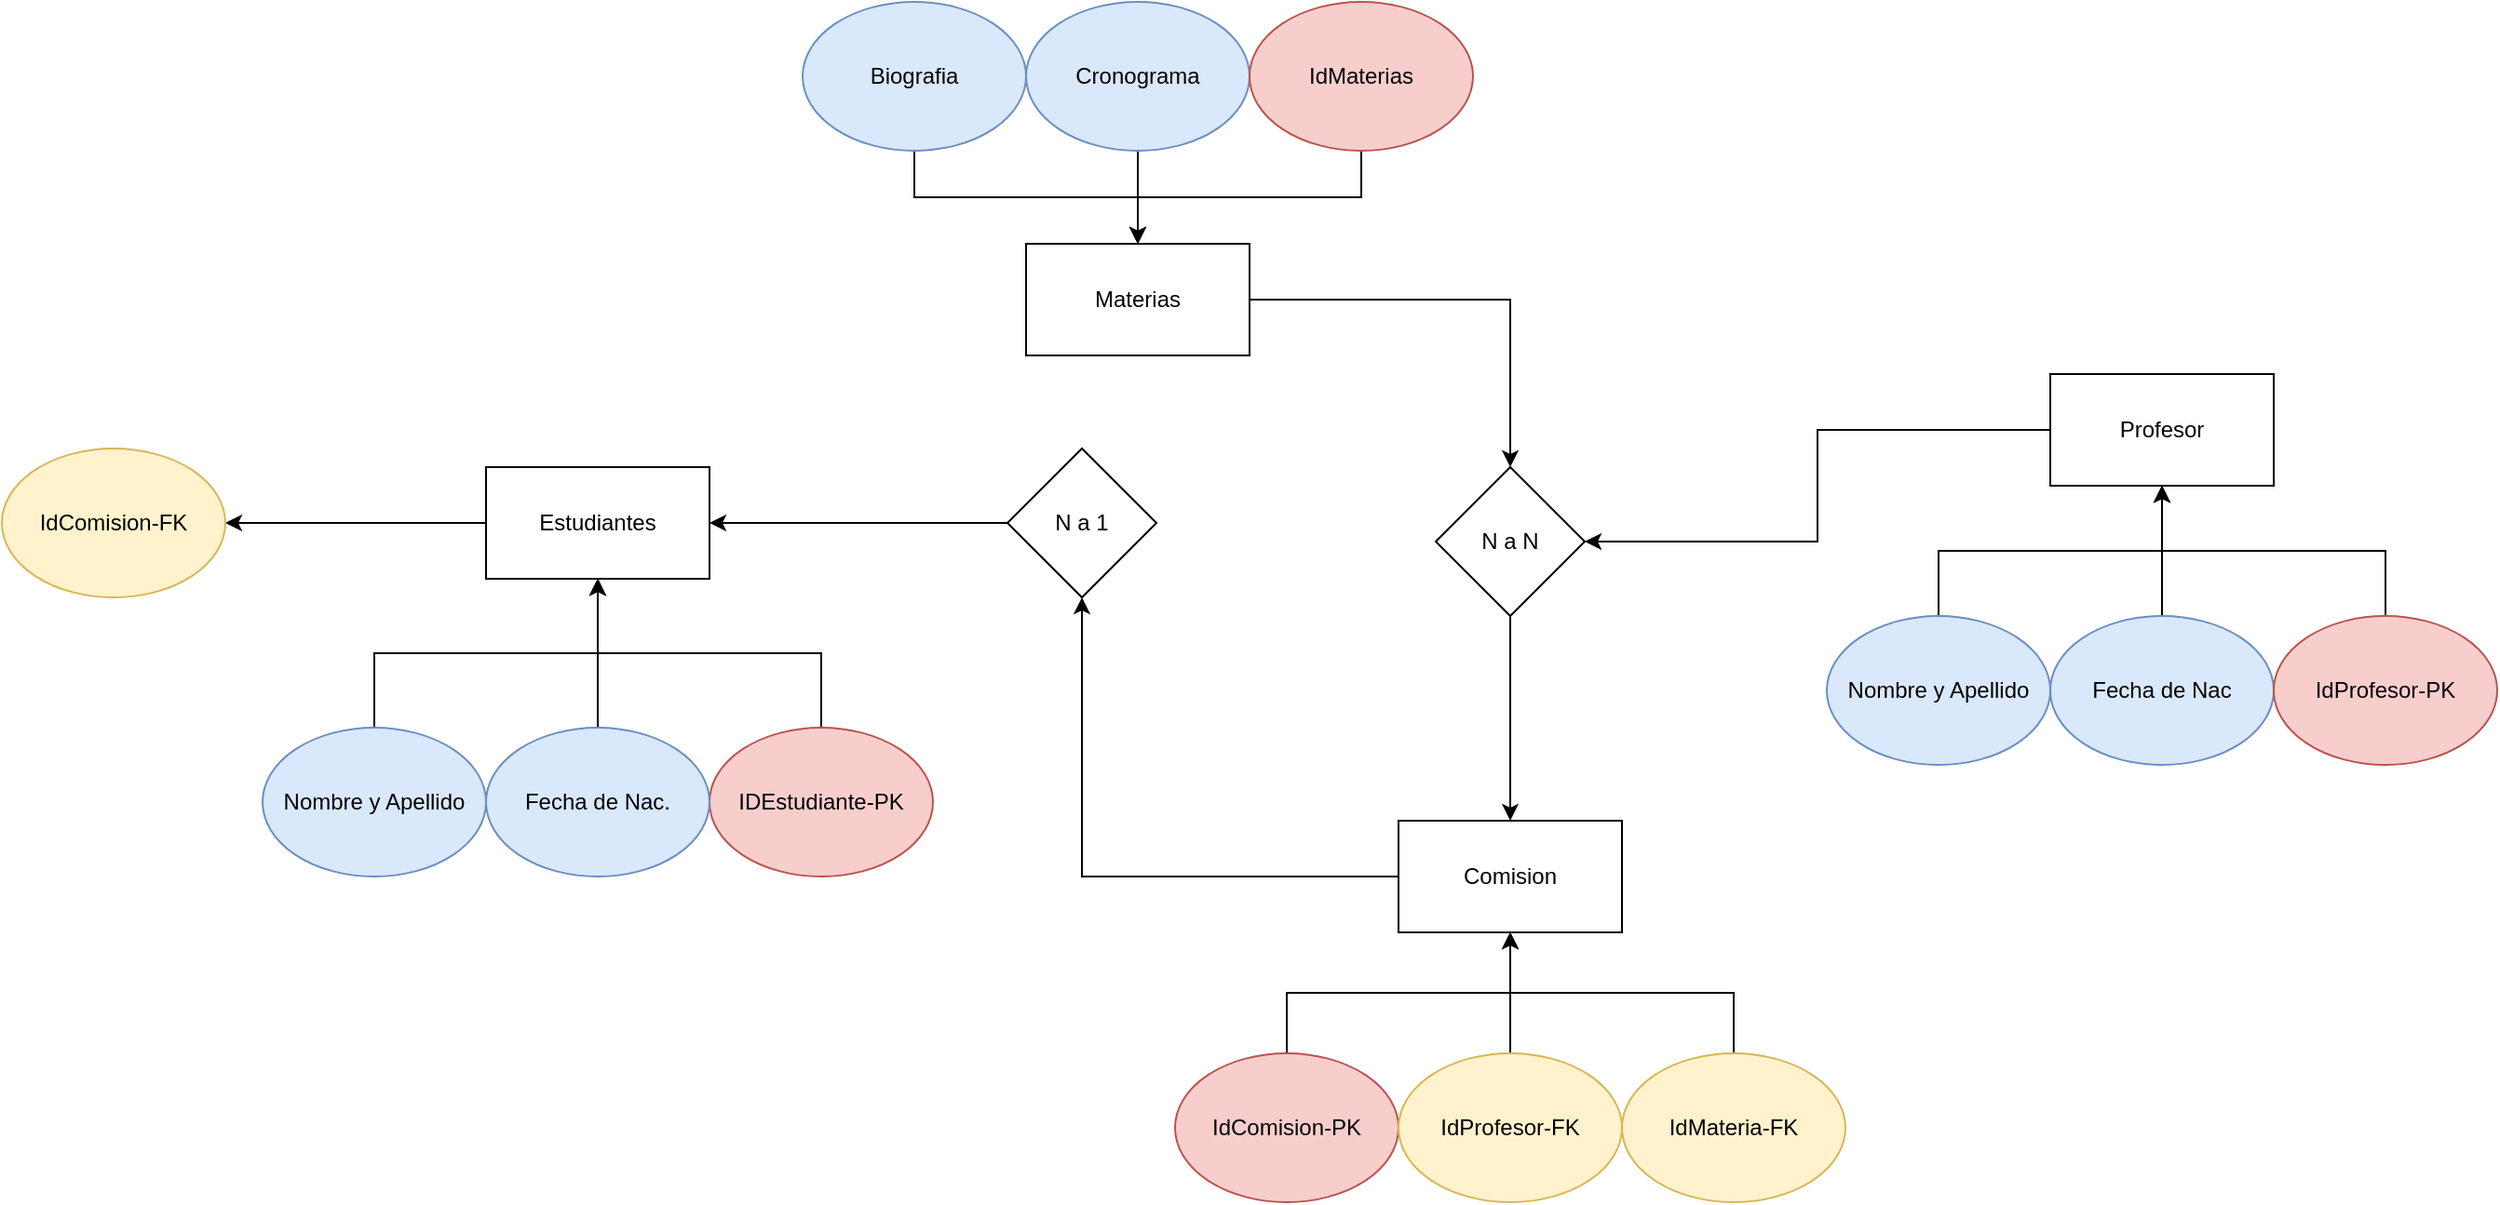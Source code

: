 <mxfile version="24.7.6">
  <diagram name="Página-1" id="zGCjRj6lfy1SyjfNfFDX">
    <mxGraphModel dx="2352" dy="825" grid="1" gridSize="10" guides="1" tooltips="1" connect="1" arrows="1" fold="1" page="1" pageScale="1" pageWidth="827" pageHeight="1169" math="0" shadow="0">
      <root>
        <mxCell id="0" />
        <mxCell id="1" parent="0" />
        <mxCell id="d9W2TomCE3sCt6zPbYxF-51" style="edgeStyle=orthogonalEdgeStyle;rounded=0;orthogonalLoop=1;jettySize=auto;html=1;entryX=1;entryY=0.5;entryDx=0;entryDy=0;" edge="1" parent="1" source="d9W2TomCE3sCt6zPbYxF-1" target="d9W2TomCE3sCt6zPbYxF-48">
          <mxGeometry relative="1" as="geometry" />
        </mxCell>
        <mxCell id="d9W2TomCE3sCt6zPbYxF-1" value="Estudiantes" style="rounded=0;whiteSpace=wrap;html=1;" vertex="1" parent="1">
          <mxGeometry x="-240" y="270" width="120" height="60" as="geometry" />
        </mxCell>
        <mxCell id="d9W2TomCE3sCt6zPbYxF-29" style="edgeStyle=orthogonalEdgeStyle;rounded=0;orthogonalLoop=1;jettySize=auto;html=1;" edge="1" parent="1" source="d9W2TomCE3sCt6zPbYxF-2" target="d9W2TomCE3sCt6zPbYxF-28">
          <mxGeometry relative="1" as="geometry" />
        </mxCell>
        <mxCell id="d9W2TomCE3sCt6zPbYxF-2" value="Materias" style="rounded=0;whiteSpace=wrap;html=1;" vertex="1" parent="1">
          <mxGeometry x="50" y="150" width="120" height="60" as="geometry" />
        </mxCell>
        <mxCell id="d9W2TomCE3sCt6zPbYxF-30" style="edgeStyle=orthogonalEdgeStyle;rounded=0;orthogonalLoop=1;jettySize=auto;html=1;entryX=1;entryY=0.5;entryDx=0;entryDy=0;" edge="1" parent="1" source="d9W2TomCE3sCt6zPbYxF-3" target="d9W2TomCE3sCt6zPbYxF-28">
          <mxGeometry relative="1" as="geometry" />
        </mxCell>
        <mxCell id="d9W2TomCE3sCt6zPbYxF-3" value="Profesor" style="rounded=0;whiteSpace=wrap;html=1;" vertex="1" parent="1">
          <mxGeometry x="600" y="220" width="120" height="60" as="geometry" />
        </mxCell>
        <mxCell id="d9W2TomCE3sCt6zPbYxF-39" style="edgeStyle=orthogonalEdgeStyle;rounded=0;orthogonalLoop=1;jettySize=auto;html=1;entryX=0.5;entryY=1;entryDx=0;entryDy=0;" edge="1" parent="1" source="d9W2TomCE3sCt6zPbYxF-4" target="d9W2TomCE3sCt6zPbYxF-1">
          <mxGeometry relative="1" as="geometry" />
        </mxCell>
        <mxCell id="d9W2TomCE3sCt6zPbYxF-4" value="Nombre y Apellido" style="ellipse;whiteSpace=wrap;html=1;fillColor=#dae8fc;strokeColor=#6c8ebf;" vertex="1" parent="1">
          <mxGeometry x="-360" y="410" width="120" height="80" as="geometry" />
        </mxCell>
        <mxCell id="d9W2TomCE3sCt6zPbYxF-40" style="edgeStyle=orthogonalEdgeStyle;rounded=0;orthogonalLoop=1;jettySize=auto;html=1;entryX=0.5;entryY=1;entryDx=0;entryDy=0;" edge="1" parent="1" source="d9W2TomCE3sCt6zPbYxF-6" target="d9W2TomCE3sCt6zPbYxF-1">
          <mxGeometry relative="1" as="geometry" />
        </mxCell>
        <mxCell id="d9W2TomCE3sCt6zPbYxF-6" value="IDEstudiante-PK" style="ellipse;whiteSpace=wrap;html=1;fillColor=#f8cecc;strokeColor=#b85450;" vertex="1" parent="1">
          <mxGeometry x="-120" y="410" width="120" height="80" as="geometry" />
        </mxCell>
        <mxCell id="d9W2TomCE3sCt6zPbYxF-19" style="edgeStyle=orthogonalEdgeStyle;rounded=0;orthogonalLoop=1;jettySize=auto;html=1;entryX=0.5;entryY=1;entryDx=0;entryDy=0;" edge="1" parent="1" source="d9W2TomCE3sCt6zPbYxF-5" target="d9W2TomCE3sCt6zPbYxF-1">
          <mxGeometry relative="1" as="geometry" />
        </mxCell>
        <mxCell id="d9W2TomCE3sCt6zPbYxF-5" value="Fecha de Nac." style="ellipse;whiteSpace=wrap;html=1;fillColor=#dae8fc;strokeColor=#6c8ebf;" vertex="1" parent="1">
          <mxGeometry x="-240" y="410" width="120" height="80" as="geometry" />
        </mxCell>
        <mxCell id="d9W2TomCE3sCt6zPbYxF-37" style="edgeStyle=orthogonalEdgeStyle;rounded=0;orthogonalLoop=1;jettySize=auto;html=1;entryX=0.5;entryY=0;entryDx=0;entryDy=0;" edge="1" parent="1" source="d9W2TomCE3sCt6zPbYxF-20" target="d9W2TomCE3sCt6zPbYxF-2">
          <mxGeometry relative="1" as="geometry" />
        </mxCell>
        <mxCell id="d9W2TomCE3sCt6zPbYxF-20" value="Biografia" style="ellipse;whiteSpace=wrap;html=1;fillColor=#dae8fc;strokeColor=#6c8ebf;" vertex="1" parent="1">
          <mxGeometry x="-70" y="20" width="120" height="80" as="geometry" />
        </mxCell>
        <mxCell id="d9W2TomCE3sCt6zPbYxF-23" style="edgeStyle=orthogonalEdgeStyle;rounded=0;orthogonalLoop=1;jettySize=auto;html=1;" edge="1" parent="1" source="d9W2TomCE3sCt6zPbYxF-21" target="d9W2TomCE3sCt6zPbYxF-2">
          <mxGeometry relative="1" as="geometry" />
        </mxCell>
        <mxCell id="d9W2TomCE3sCt6zPbYxF-21" value="Cronograma" style="ellipse;whiteSpace=wrap;html=1;fillColor=#dae8fc;strokeColor=#6c8ebf;" vertex="1" parent="1">
          <mxGeometry x="50" y="20" width="120" height="80" as="geometry" />
        </mxCell>
        <mxCell id="d9W2TomCE3sCt6zPbYxF-38" style="edgeStyle=orthogonalEdgeStyle;rounded=0;orthogonalLoop=1;jettySize=auto;html=1;entryX=0.5;entryY=0;entryDx=0;entryDy=0;" edge="1" parent="1" source="d9W2TomCE3sCt6zPbYxF-22" target="d9W2TomCE3sCt6zPbYxF-2">
          <mxGeometry relative="1" as="geometry" />
        </mxCell>
        <mxCell id="d9W2TomCE3sCt6zPbYxF-22" value="IdMaterias" style="ellipse;whiteSpace=wrap;html=1;fillColor=#f8cecc;strokeColor=#b85450;" vertex="1" parent="1">
          <mxGeometry x="170" y="20" width="120" height="80" as="geometry" />
        </mxCell>
        <mxCell id="d9W2TomCE3sCt6zPbYxF-43" style="edgeStyle=orthogonalEdgeStyle;rounded=0;orthogonalLoop=1;jettySize=auto;html=1;entryX=0.5;entryY=1;entryDx=0;entryDy=0;" edge="1" parent="1" source="d9W2TomCE3sCt6zPbYxF-24" target="d9W2TomCE3sCt6zPbYxF-3">
          <mxGeometry relative="1" as="geometry" />
        </mxCell>
        <mxCell id="d9W2TomCE3sCt6zPbYxF-24" value="Nombre y Apellido" style="ellipse;whiteSpace=wrap;html=1;fillColor=#dae8fc;strokeColor=#6c8ebf;" vertex="1" parent="1">
          <mxGeometry x="480" y="350" width="120" height="80" as="geometry" />
        </mxCell>
        <mxCell id="d9W2TomCE3sCt6zPbYxF-27" style="edgeStyle=orthogonalEdgeStyle;rounded=0;orthogonalLoop=1;jettySize=auto;html=1;entryX=0.5;entryY=1;entryDx=0;entryDy=0;" edge="1" parent="1" source="d9W2TomCE3sCt6zPbYxF-25" target="d9W2TomCE3sCt6zPbYxF-3">
          <mxGeometry relative="1" as="geometry" />
        </mxCell>
        <mxCell id="d9W2TomCE3sCt6zPbYxF-25" value="Fecha de Nac" style="ellipse;whiteSpace=wrap;html=1;fillColor=#dae8fc;strokeColor=#6c8ebf;" vertex="1" parent="1">
          <mxGeometry x="600" y="350" width="120" height="80" as="geometry" />
        </mxCell>
        <mxCell id="d9W2TomCE3sCt6zPbYxF-44" style="edgeStyle=orthogonalEdgeStyle;rounded=0;orthogonalLoop=1;jettySize=auto;html=1;entryX=0.5;entryY=1;entryDx=0;entryDy=0;" edge="1" parent="1" source="d9W2TomCE3sCt6zPbYxF-26" target="d9W2TomCE3sCt6zPbYxF-3">
          <mxGeometry relative="1" as="geometry" />
        </mxCell>
        <mxCell id="d9W2TomCE3sCt6zPbYxF-26" value="IdProfesor-PK" style="ellipse;whiteSpace=wrap;html=1;fillColor=#f8cecc;strokeColor=#b85450;" vertex="1" parent="1">
          <mxGeometry x="720" y="350" width="120" height="80" as="geometry" />
        </mxCell>
        <mxCell id="d9W2TomCE3sCt6zPbYxF-32" style="edgeStyle=orthogonalEdgeStyle;rounded=0;orthogonalLoop=1;jettySize=auto;html=1;entryX=0.5;entryY=0;entryDx=0;entryDy=0;" edge="1" parent="1" source="d9W2TomCE3sCt6zPbYxF-28" target="d9W2TomCE3sCt6zPbYxF-31">
          <mxGeometry relative="1" as="geometry" />
        </mxCell>
        <mxCell id="d9W2TomCE3sCt6zPbYxF-28" value="N a N" style="rhombus;whiteSpace=wrap;html=1;" vertex="1" parent="1">
          <mxGeometry x="270" y="270" width="80" height="80" as="geometry" />
        </mxCell>
        <mxCell id="d9W2TomCE3sCt6zPbYxF-46" value="" style="edgeStyle=orthogonalEdgeStyle;rounded=0;orthogonalLoop=1;jettySize=auto;html=1;" edge="1" parent="1" source="d9W2TomCE3sCt6zPbYxF-31" target="d9W2TomCE3sCt6zPbYxF-45">
          <mxGeometry relative="1" as="geometry" />
        </mxCell>
        <mxCell id="d9W2TomCE3sCt6zPbYxF-31" value="Comision" style="rounded=0;whiteSpace=wrap;html=1;" vertex="1" parent="1">
          <mxGeometry x="250" y="460" width="120" height="60" as="geometry" />
        </mxCell>
        <mxCell id="d9W2TomCE3sCt6zPbYxF-41" style="edgeStyle=orthogonalEdgeStyle;rounded=0;orthogonalLoop=1;jettySize=auto;html=1;entryX=0.5;entryY=1;entryDx=0;entryDy=0;" edge="1" parent="1" source="d9W2TomCE3sCt6zPbYxF-33" target="d9W2TomCE3sCt6zPbYxF-31">
          <mxGeometry relative="1" as="geometry" />
        </mxCell>
        <mxCell id="d9W2TomCE3sCt6zPbYxF-33" value="IdComision-PK" style="ellipse;whiteSpace=wrap;html=1;fillColor=#f8cecc;strokeColor=#b85450;" vertex="1" parent="1">
          <mxGeometry x="130" y="585" width="120" height="80" as="geometry" />
        </mxCell>
        <mxCell id="d9W2TomCE3sCt6zPbYxF-36" style="edgeStyle=orthogonalEdgeStyle;rounded=0;orthogonalLoop=1;jettySize=auto;html=1;entryX=0.5;entryY=1;entryDx=0;entryDy=0;" edge="1" parent="1" source="d9W2TomCE3sCt6zPbYxF-34" target="d9W2TomCE3sCt6zPbYxF-31">
          <mxGeometry relative="1" as="geometry" />
        </mxCell>
        <mxCell id="d9W2TomCE3sCt6zPbYxF-34" value="IdProfesor-FK" style="ellipse;whiteSpace=wrap;html=1;fillColor=#fff2cc;strokeColor=#d6b656;" vertex="1" parent="1">
          <mxGeometry x="250" y="585" width="120" height="80" as="geometry" />
        </mxCell>
        <mxCell id="d9W2TomCE3sCt6zPbYxF-42" style="edgeStyle=orthogonalEdgeStyle;rounded=0;orthogonalLoop=1;jettySize=auto;html=1;entryX=0.5;entryY=1;entryDx=0;entryDy=0;" edge="1" parent="1" source="d9W2TomCE3sCt6zPbYxF-35" target="d9W2TomCE3sCt6zPbYxF-31">
          <mxGeometry relative="1" as="geometry" />
        </mxCell>
        <mxCell id="d9W2TomCE3sCt6zPbYxF-35" value="IdMateria-FK" style="ellipse;whiteSpace=wrap;html=1;fillColor=#fff2cc;strokeColor=#d6b656;" vertex="1" parent="1">
          <mxGeometry x="370" y="585" width="120" height="80" as="geometry" />
        </mxCell>
        <mxCell id="d9W2TomCE3sCt6zPbYxF-47" style="edgeStyle=orthogonalEdgeStyle;rounded=0;orthogonalLoop=1;jettySize=auto;html=1;entryX=1;entryY=0.5;entryDx=0;entryDy=0;" edge="1" parent="1" source="d9W2TomCE3sCt6zPbYxF-45" target="d9W2TomCE3sCt6zPbYxF-1">
          <mxGeometry relative="1" as="geometry" />
        </mxCell>
        <mxCell id="d9W2TomCE3sCt6zPbYxF-45" value="N a 1" style="rhombus;whiteSpace=wrap;html=1;rounded=0;" vertex="1" parent="1">
          <mxGeometry x="40" y="260" width="80" height="80" as="geometry" />
        </mxCell>
        <mxCell id="d9W2TomCE3sCt6zPbYxF-48" value="IdComision-FK" style="ellipse;whiteSpace=wrap;html=1;fillColor=#fff2cc;strokeColor=#d6b656;" vertex="1" parent="1">
          <mxGeometry x="-500" y="260" width="120" height="80" as="geometry" />
        </mxCell>
      </root>
    </mxGraphModel>
  </diagram>
</mxfile>
